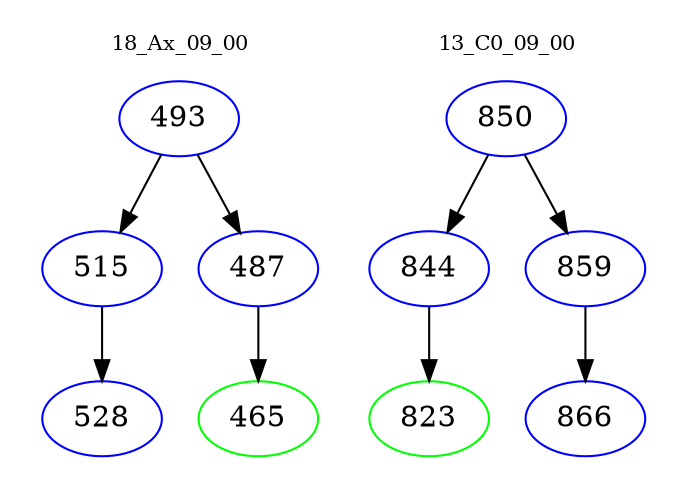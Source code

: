 digraph{
subgraph cluster_0 {
color = white
label = "18_Ax_09_00";
fontsize=10;
T0_493 [label="493", color="blue"]
T0_493 -> T0_515 [color="black"]
T0_515 [label="515", color="blue"]
T0_515 -> T0_528 [color="black"]
T0_528 [label="528", color="blue"]
T0_493 -> T0_487 [color="black"]
T0_487 [label="487", color="blue"]
T0_487 -> T0_465 [color="black"]
T0_465 [label="465", color="green"]
}
subgraph cluster_1 {
color = white
label = "13_C0_09_00";
fontsize=10;
T1_850 [label="850", color="blue"]
T1_850 -> T1_844 [color="black"]
T1_844 [label="844", color="blue"]
T1_844 -> T1_823 [color="black"]
T1_823 [label="823", color="green"]
T1_850 -> T1_859 [color="black"]
T1_859 [label="859", color="blue"]
T1_859 -> T1_866 [color="black"]
T1_866 [label="866", color="blue"]
}
}
